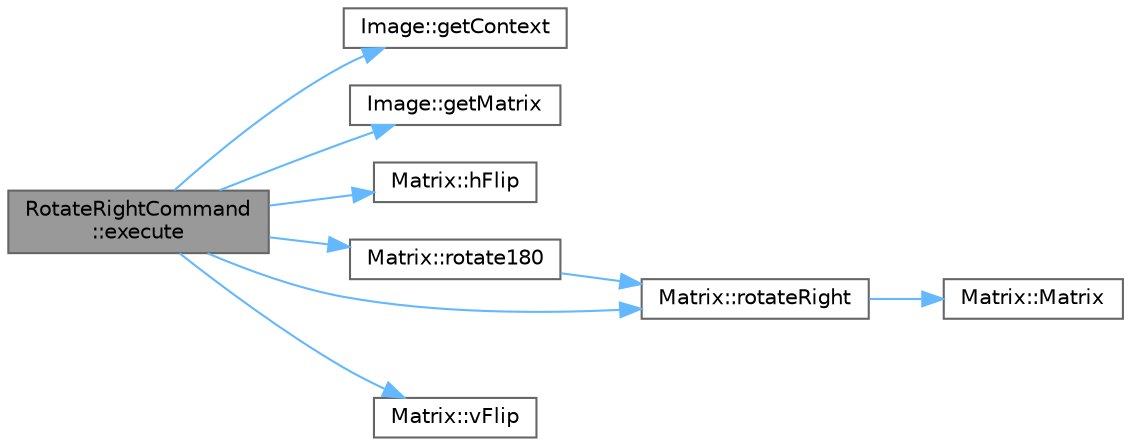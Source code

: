 digraph "RotateRightCommand::execute"
{
 // INTERACTIVE_SVG=YES
 // LATEX_PDF_SIZE
  bgcolor="transparent";
  edge [fontname=Helvetica,fontsize=10,labelfontname=Helvetica,labelfontsize=10];
  node [fontname=Helvetica,fontsize=10,shape=box,height=0.2,width=0.4];
  rankdir="LR";
  Node1 [id="Node000001",label="RotateRightCommand\l::execute",height=0.2,width=0.4,color="gray40", fillcolor="grey60", style="filled", fontcolor="black",tooltip="Executes the command on the provided image."];
  Node1 -> Node2 [id="edge1_Node000001_Node000002",color="steelblue1",style="solid",tooltip=" "];
  Node2 [id="Node000002",label="Image::getContext",height=0.2,width=0.4,color="grey40", fillcolor="white", style="filled",URL="$class_image.html#a2c4a83c38002c9902fe8b3b1ca50df04",tooltip="Gets a const reference to the image context."];
  Node1 -> Node3 [id="edge2_Node000001_Node000003",color="steelblue1",style="solid",tooltip=" "];
  Node3 [id="Node000003",label="Image::getMatrix",height=0.2,width=0.4,color="grey40", fillcolor="white", style="filled",URL="$class_image.html#ad4f50b642f69435f20c0bc5e57fe76ec",tooltip="Gets a reference to the image matrix (modifiable)."];
  Node1 -> Node4 [id="edge3_Node000001_Node000004",color="steelblue1",style="solid",tooltip=" "];
  Node4 [id="Node000004",label="Matrix::hFlip",height=0.2,width=0.4,color="grey40", fillcolor="white", style="filled",URL="$class_matrix.html#aa97ca005108a8b725cb0eee09dc7ab00",tooltip="Horizontally flips the matrix."];
  Node1 -> Node5 [id="edge4_Node000001_Node000005",color="steelblue1",style="solid",tooltip=" "];
  Node5 [id="Node000005",label="Matrix::rotate180",height=0.2,width=0.4,color="grey40", fillcolor="white", style="filled",URL="$class_matrix.html#a092e7a1b77ea6044b1b442549bea5710",tooltip="Rotates the matrix 180 degrees."];
  Node5 -> Node6 [id="edge5_Node000005_Node000006",color="steelblue1",style="solid",tooltip=" "];
  Node6 [id="Node000006",label="Matrix::rotateRight",height=0.2,width=0.4,color="grey40", fillcolor="white", style="filled",URL="$class_matrix.html#ae93dbd33a2118d6c56cc4ffa45a0264e",tooltip="Rotates the matrix 90 degrees to the right."];
  Node6 -> Node7 [id="edge6_Node000006_Node000007",color="steelblue1",style="solid",tooltip=" "];
  Node7 [id="Node000007",label="Matrix::Matrix",height=0.2,width=0.4,color="grey40", fillcolor="white", style="filled",URL="$class_matrix.html#a2dba13c45127354c9f75ef576f49269b",tooltip="Default constructor initializing an empty matrix."];
  Node1 -> Node6 [id="edge7_Node000001_Node000006",color="steelblue1",style="solid",tooltip=" "];
  Node1 -> Node8 [id="edge8_Node000001_Node000008",color="steelblue1",style="solid",tooltip=" "];
  Node8 [id="Node000008",label="Matrix::vFlip",height=0.2,width=0.4,color="grey40", fillcolor="white", style="filled",URL="$class_matrix.html#afc8a3f4e6e4a703646306e7f931bf2e5",tooltip="Vertically flips the matrix."];
}
